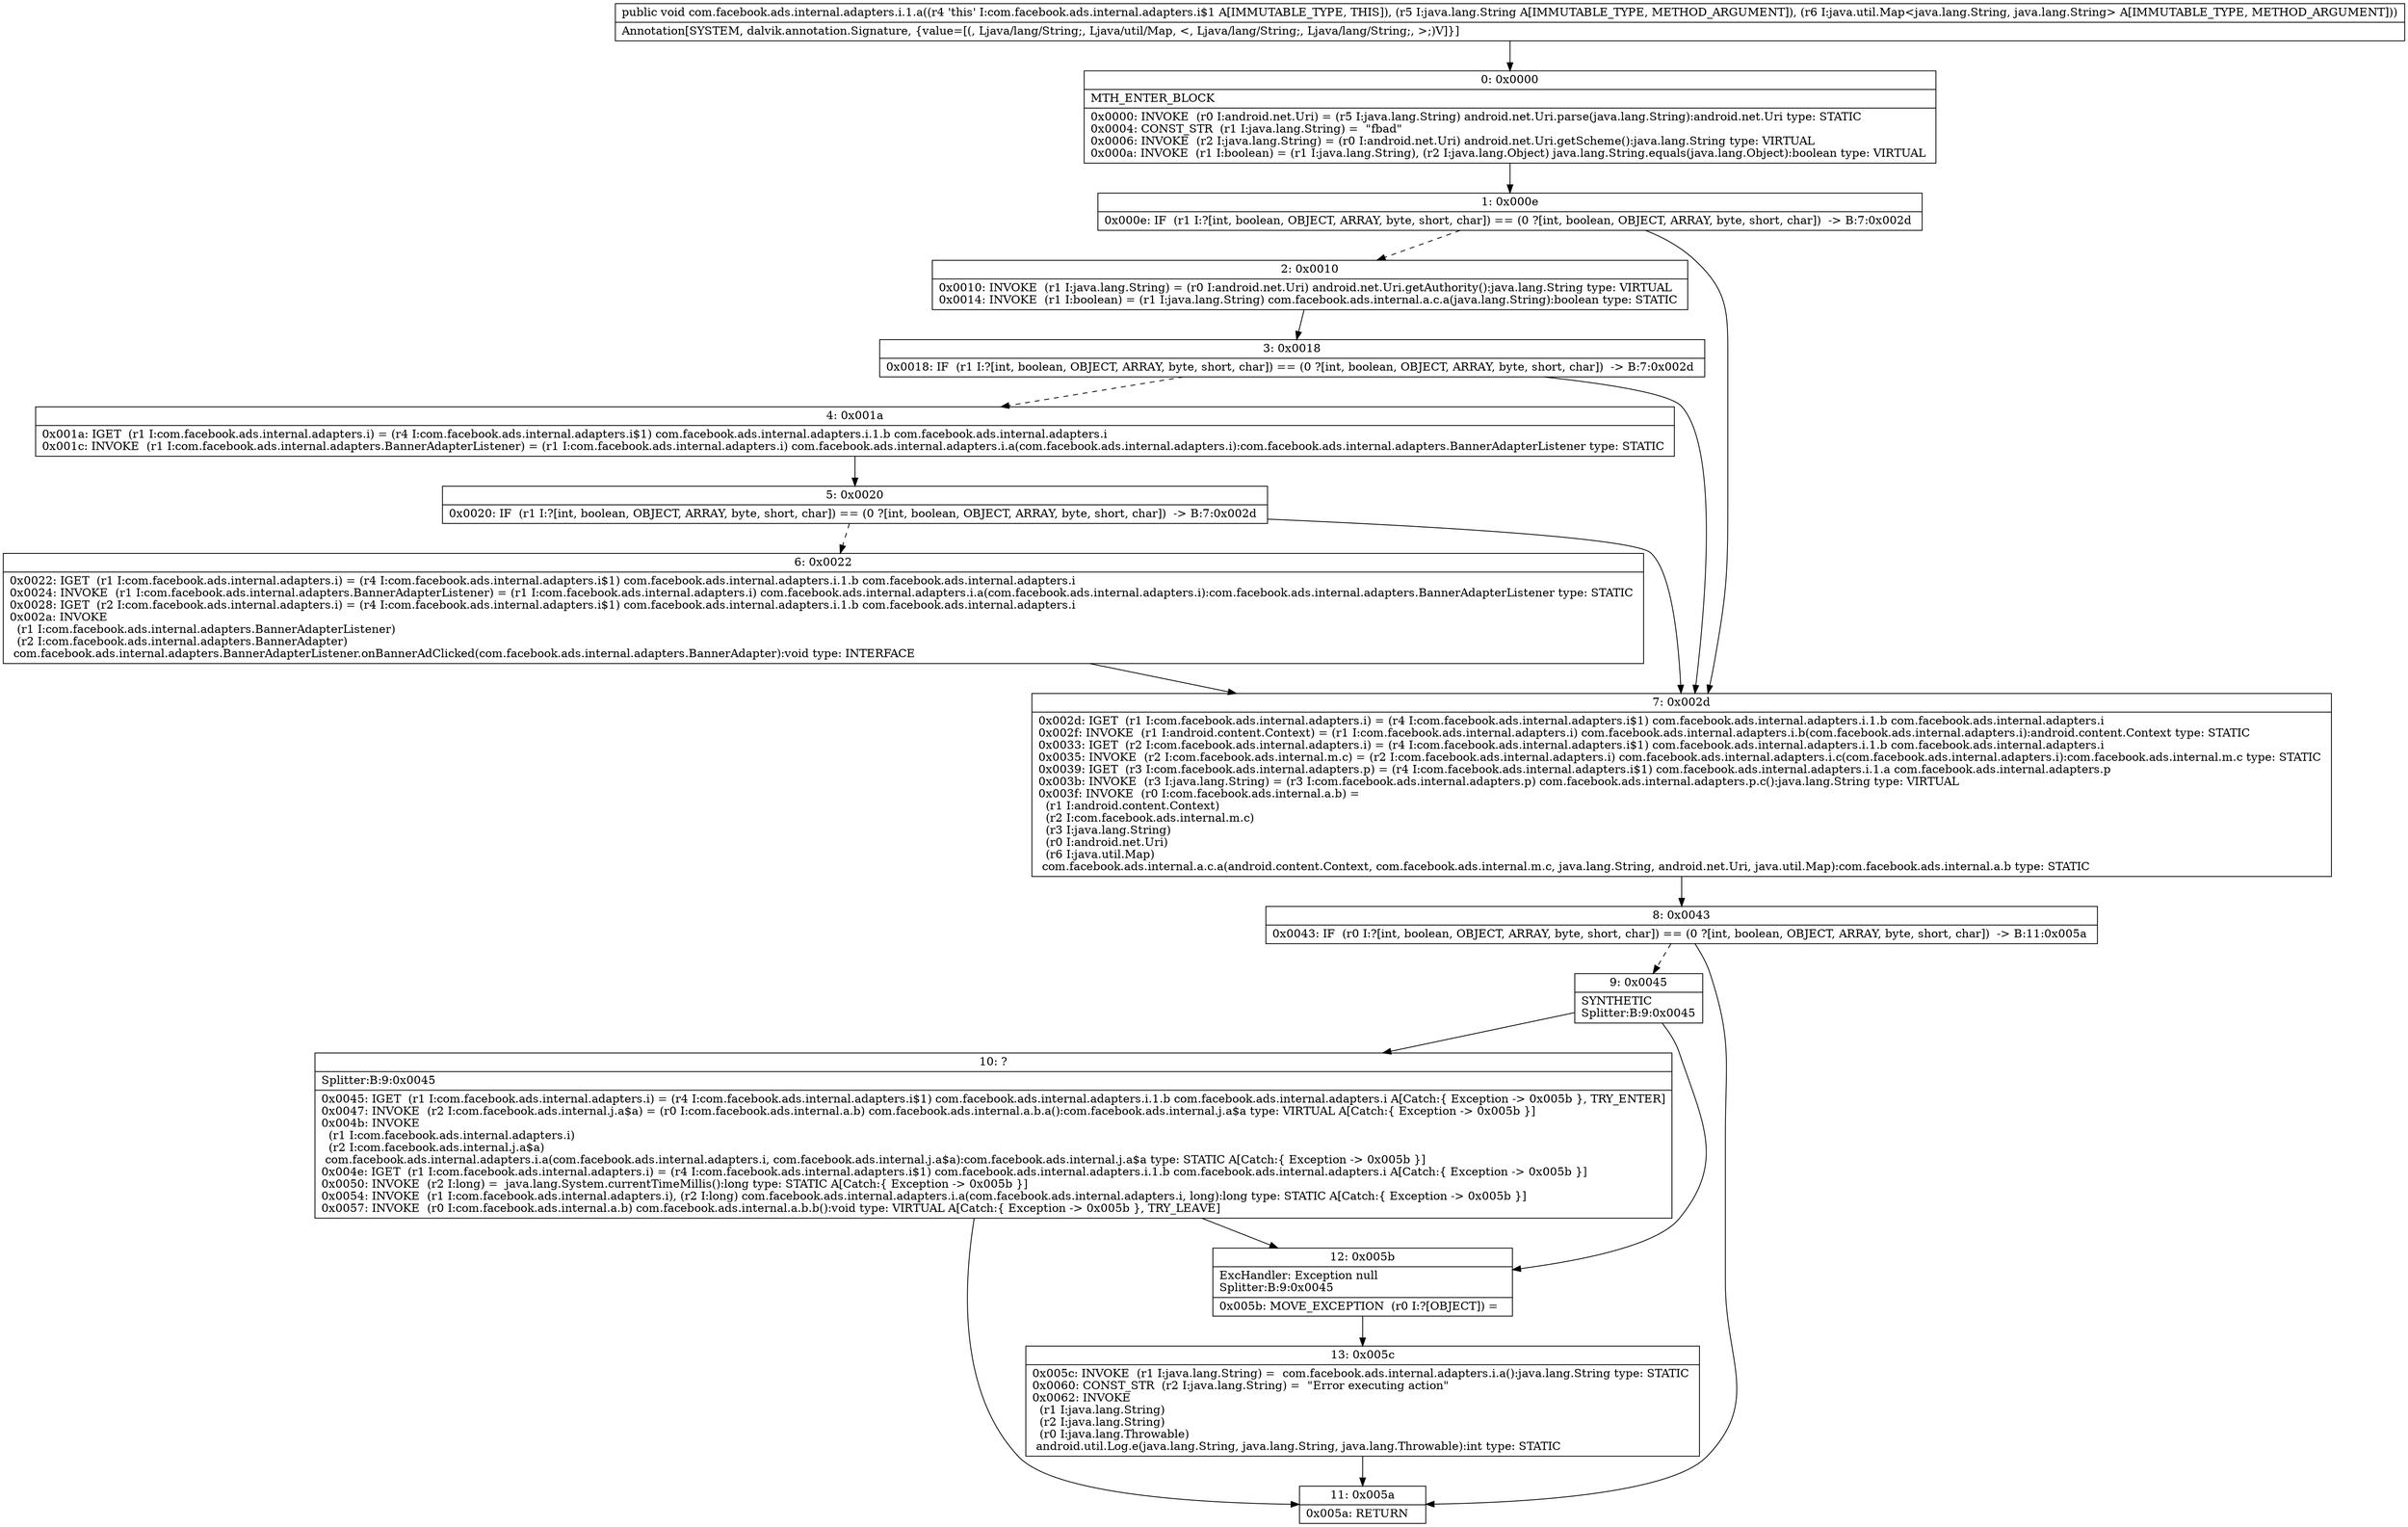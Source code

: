 digraph "CFG forcom.facebook.ads.internal.adapters.i.1.a(Ljava\/lang\/String;Ljava\/util\/Map;)V" {
Node_0 [shape=record,label="{0\:\ 0x0000|MTH_ENTER_BLOCK\l|0x0000: INVOKE  (r0 I:android.net.Uri) = (r5 I:java.lang.String) android.net.Uri.parse(java.lang.String):android.net.Uri type: STATIC \l0x0004: CONST_STR  (r1 I:java.lang.String) =  \"fbad\" \l0x0006: INVOKE  (r2 I:java.lang.String) = (r0 I:android.net.Uri) android.net.Uri.getScheme():java.lang.String type: VIRTUAL \l0x000a: INVOKE  (r1 I:boolean) = (r1 I:java.lang.String), (r2 I:java.lang.Object) java.lang.String.equals(java.lang.Object):boolean type: VIRTUAL \l}"];
Node_1 [shape=record,label="{1\:\ 0x000e|0x000e: IF  (r1 I:?[int, boolean, OBJECT, ARRAY, byte, short, char]) == (0 ?[int, boolean, OBJECT, ARRAY, byte, short, char])  \-\> B:7:0x002d \l}"];
Node_2 [shape=record,label="{2\:\ 0x0010|0x0010: INVOKE  (r1 I:java.lang.String) = (r0 I:android.net.Uri) android.net.Uri.getAuthority():java.lang.String type: VIRTUAL \l0x0014: INVOKE  (r1 I:boolean) = (r1 I:java.lang.String) com.facebook.ads.internal.a.c.a(java.lang.String):boolean type: STATIC \l}"];
Node_3 [shape=record,label="{3\:\ 0x0018|0x0018: IF  (r1 I:?[int, boolean, OBJECT, ARRAY, byte, short, char]) == (0 ?[int, boolean, OBJECT, ARRAY, byte, short, char])  \-\> B:7:0x002d \l}"];
Node_4 [shape=record,label="{4\:\ 0x001a|0x001a: IGET  (r1 I:com.facebook.ads.internal.adapters.i) = (r4 I:com.facebook.ads.internal.adapters.i$1) com.facebook.ads.internal.adapters.i.1.b com.facebook.ads.internal.adapters.i \l0x001c: INVOKE  (r1 I:com.facebook.ads.internal.adapters.BannerAdapterListener) = (r1 I:com.facebook.ads.internal.adapters.i) com.facebook.ads.internal.adapters.i.a(com.facebook.ads.internal.adapters.i):com.facebook.ads.internal.adapters.BannerAdapterListener type: STATIC \l}"];
Node_5 [shape=record,label="{5\:\ 0x0020|0x0020: IF  (r1 I:?[int, boolean, OBJECT, ARRAY, byte, short, char]) == (0 ?[int, boolean, OBJECT, ARRAY, byte, short, char])  \-\> B:7:0x002d \l}"];
Node_6 [shape=record,label="{6\:\ 0x0022|0x0022: IGET  (r1 I:com.facebook.ads.internal.adapters.i) = (r4 I:com.facebook.ads.internal.adapters.i$1) com.facebook.ads.internal.adapters.i.1.b com.facebook.ads.internal.adapters.i \l0x0024: INVOKE  (r1 I:com.facebook.ads.internal.adapters.BannerAdapterListener) = (r1 I:com.facebook.ads.internal.adapters.i) com.facebook.ads.internal.adapters.i.a(com.facebook.ads.internal.adapters.i):com.facebook.ads.internal.adapters.BannerAdapterListener type: STATIC \l0x0028: IGET  (r2 I:com.facebook.ads.internal.adapters.i) = (r4 I:com.facebook.ads.internal.adapters.i$1) com.facebook.ads.internal.adapters.i.1.b com.facebook.ads.internal.adapters.i \l0x002a: INVOKE  \l  (r1 I:com.facebook.ads.internal.adapters.BannerAdapterListener)\l  (r2 I:com.facebook.ads.internal.adapters.BannerAdapter)\l com.facebook.ads.internal.adapters.BannerAdapterListener.onBannerAdClicked(com.facebook.ads.internal.adapters.BannerAdapter):void type: INTERFACE \l}"];
Node_7 [shape=record,label="{7\:\ 0x002d|0x002d: IGET  (r1 I:com.facebook.ads.internal.adapters.i) = (r4 I:com.facebook.ads.internal.adapters.i$1) com.facebook.ads.internal.adapters.i.1.b com.facebook.ads.internal.adapters.i \l0x002f: INVOKE  (r1 I:android.content.Context) = (r1 I:com.facebook.ads.internal.adapters.i) com.facebook.ads.internal.adapters.i.b(com.facebook.ads.internal.adapters.i):android.content.Context type: STATIC \l0x0033: IGET  (r2 I:com.facebook.ads.internal.adapters.i) = (r4 I:com.facebook.ads.internal.adapters.i$1) com.facebook.ads.internal.adapters.i.1.b com.facebook.ads.internal.adapters.i \l0x0035: INVOKE  (r2 I:com.facebook.ads.internal.m.c) = (r2 I:com.facebook.ads.internal.adapters.i) com.facebook.ads.internal.adapters.i.c(com.facebook.ads.internal.adapters.i):com.facebook.ads.internal.m.c type: STATIC \l0x0039: IGET  (r3 I:com.facebook.ads.internal.adapters.p) = (r4 I:com.facebook.ads.internal.adapters.i$1) com.facebook.ads.internal.adapters.i.1.a com.facebook.ads.internal.adapters.p \l0x003b: INVOKE  (r3 I:java.lang.String) = (r3 I:com.facebook.ads.internal.adapters.p) com.facebook.ads.internal.adapters.p.c():java.lang.String type: VIRTUAL \l0x003f: INVOKE  (r0 I:com.facebook.ads.internal.a.b) = \l  (r1 I:android.content.Context)\l  (r2 I:com.facebook.ads.internal.m.c)\l  (r3 I:java.lang.String)\l  (r0 I:android.net.Uri)\l  (r6 I:java.util.Map)\l com.facebook.ads.internal.a.c.a(android.content.Context, com.facebook.ads.internal.m.c, java.lang.String, android.net.Uri, java.util.Map):com.facebook.ads.internal.a.b type: STATIC \l}"];
Node_8 [shape=record,label="{8\:\ 0x0043|0x0043: IF  (r0 I:?[int, boolean, OBJECT, ARRAY, byte, short, char]) == (0 ?[int, boolean, OBJECT, ARRAY, byte, short, char])  \-\> B:11:0x005a \l}"];
Node_9 [shape=record,label="{9\:\ 0x0045|SYNTHETIC\lSplitter:B:9:0x0045\l}"];
Node_10 [shape=record,label="{10\:\ ?|Splitter:B:9:0x0045\l|0x0045: IGET  (r1 I:com.facebook.ads.internal.adapters.i) = (r4 I:com.facebook.ads.internal.adapters.i$1) com.facebook.ads.internal.adapters.i.1.b com.facebook.ads.internal.adapters.i A[Catch:\{ Exception \-\> 0x005b \}, TRY_ENTER]\l0x0047: INVOKE  (r2 I:com.facebook.ads.internal.j.a$a) = (r0 I:com.facebook.ads.internal.a.b) com.facebook.ads.internal.a.b.a():com.facebook.ads.internal.j.a$a type: VIRTUAL A[Catch:\{ Exception \-\> 0x005b \}]\l0x004b: INVOKE  \l  (r1 I:com.facebook.ads.internal.adapters.i)\l  (r2 I:com.facebook.ads.internal.j.a$a)\l com.facebook.ads.internal.adapters.i.a(com.facebook.ads.internal.adapters.i, com.facebook.ads.internal.j.a$a):com.facebook.ads.internal.j.a$a type: STATIC A[Catch:\{ Exception \-\> 0x005b \}]\l0x004e: IGET  (r1 I:com.facebook.ads.internal.adapters.i) = (r4 I:com.facebook.ads.internal.adapters.i$1) com.facebook.ads.internal.adapters.i.1.b com.facebook.ads.internal.adapters.i A[Catch:\{ Exception \-\> 0x005b \}]\l0x0050: INVOKE  (r2 I:long) =  java.lang.System.currentTimeMillis():long type: STATIC A[Catch:\{ Exception \-\> 0x005b \}]\l0x0054: INVOKE  (r1 I:com.facebook.ads.internal.adapters.i), (r2 I:long) com.facebook.ads.internal.adapters.i.a(com.facebook.ads.internal.adapters.i, long):long type: STATIC A[Catch:\{ Exception \-\> 0x005b \}]\l0x0057: INVOKE  (r0 I:com.facebook.ads.internal.a.b) com.facebook.ads.internal.a.b.b():void type: VIRTUAL A[Catch:\{ Exception \-\> 0x005b \}, TRY_LEAVE]\l}"];
Node_11 [shape=record,label="{11\:\ 0x005a|0x005a: RETURN   \l}"];
Node_12 [shape=record,label="{12\:\ 0x005b|ExcHandler: Exception null\lSplitter:B:9:0x0045\l|0x005b: MOVE_EXCEPTION  (r0 I:?[OBJECT]) =  \l}"];
Node_13 [shape=record,label="{13\:\ 0x005c|0x005c: INVOKE  (r1 I:java.lang.String) =  com.facebook.ads.internal.adapters.i.a():java.lang.String type: STATIC \l0x0060: CONST_STR  (r2 I:java.lang.String) =  \"Error executing action\" \l0x0062: INVOKE  \l  (r1 I:java.lang.String)\l  (r2 I:java.lang.String)\l  (r0 I:java.lang.Throwable)\l android.util.Log.e(java.lang.String, java.lang.String, java.lang.Throwable):int type: STATIC \l}"];
MethodNode[shape=record,label="{public void com.facebook.ads.internal.adapters.i.1.a((r4 'this' I:com.facebook.ads.internal.adapters.i$1 A[IMMUTABLE_TYPE, THIS]), (r5 I:java.lang.String A[IMMUTABLE_TYPE, METHOD_ARGUMENT]), (r6 I:java.util.Map\<java.lang.String, java.lang.String\> A[IMMUTABLE_TYPE, METHOD_ARGUMENT]))  | Annotation[SYSTEM, dalvik.annotation.Signature, \{value=[(, Ljava\/lang\/String;, Ljava\/util\/Map, \<, Ljava\/lang\/String;, Ljava\/lang\/String;, \>;)V]\}]\l}"];
MethodNode -> Node_0;
Node_0 -> Node_1;
Node_1 -> Node_2[style=dashed];
Node_1 -> Node_7;
Node_2 -> Node_3;
Node_3 -> Node_4[style=dashed];
Node_3 -> Node_7;
Node_4 -> Node_5;
Node_5 -> Node_6[style=dashed];
Node_5 -> Node_7;
Node_6 -> Node_7;
Node_7 -> Node_8;
Node_8 -> Node_9[style=dashed];
Node_8 -> Node_11;
Node_9 -> Node_10;
Node_9 -> Node_12;
Node_10 -> Node_11;
Node_10 -> Node_12;
Node_12 -> Node_13;
Node_13 -> Node_11;
}

